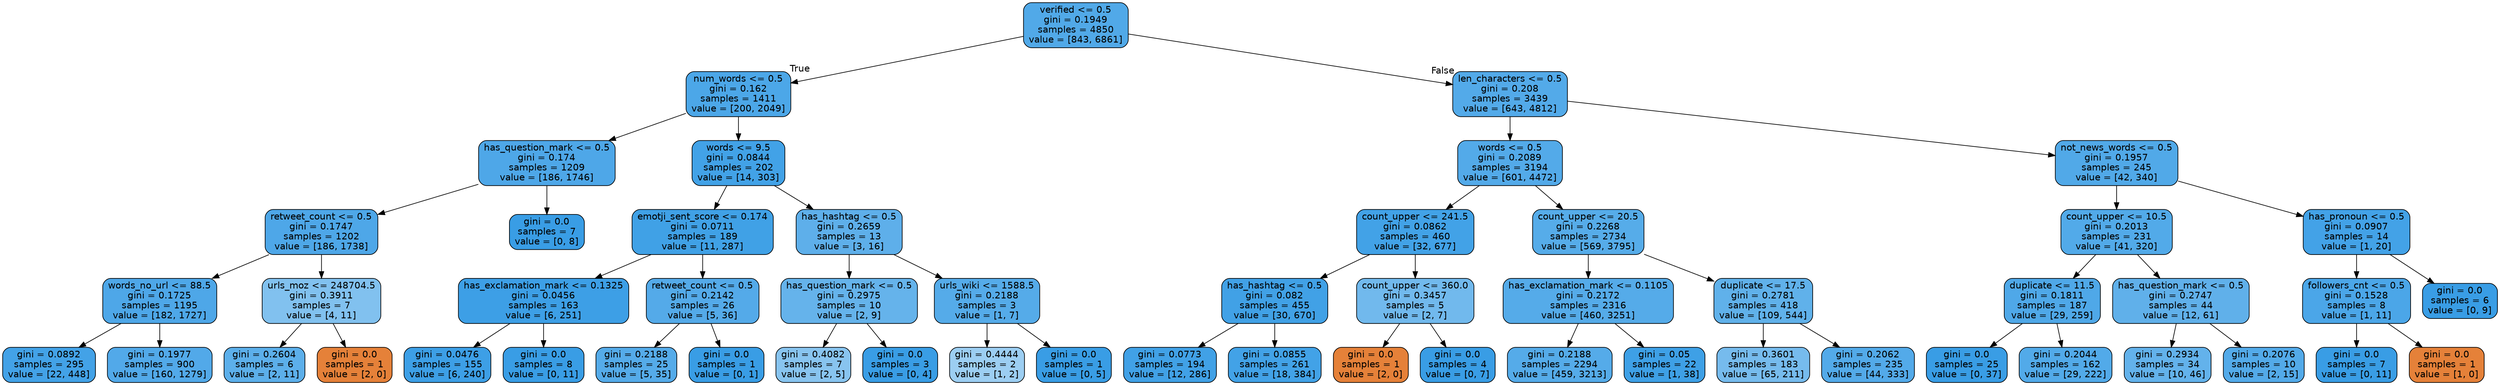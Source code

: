 digraph Tree {
node [shape=box, style="filled, rounded", color="black", fontname=helvetica] ;
edge [fontname=helvetica] ;
0 [label="verified <= 0.5\ngini = 0.1949\nsamples = 4850\nvalue = [843, 6861]", fillcolor="#399de5e0"] ;
1 [label="num_words <= 0.5\ngini = 0.162\nsamples = 1411\nvalue = [200, 2049]", fillcolor="#399de5e6"] ;
0 -> 1 [labeldistance=2.5, labelangle=45, headlabel="True"] ;
2 [label="has_question_mark <= 0.5\ngini = 0.174\nsamples = 1209\nvalue = [186, 1746]", fillcolor="#399de5e4"] ;
1 -> 2 ;
3 [label="retweet_count <= 0.5\ngini = 0.1747\nsamples = 1202\nvalue = [186, 1738]", fillcolor="#399de5e4"] ;
2 -> 3 ;
4 [label="words_no_url <= 88.5\ngini = 0.1725\nsamples = 1195\nvalue = [182, 1727]", fillcolor="#399de5e4"] ;
3 -> 4 ;
5 [label="gini = 0.0892\nsamples = 295\nvalue = [22, 448]", fillcolor="#399de5f2"] ;
4 -> 5 ;
6 [label="gini = 0.1977\nsamples = 900\nvalue = [160, 1279]", fillcolor="#399de5df"] ;
4 -> 6 ;
7 [label="urls_moz <= 248704.5\ngini = 0.3911\nsamples = 7\nvalue = [4, 11]", fillcolor="#399de5a2"] ;
3 -> 7 ;
8 [label="gini = 0.2604\nsamples = 6\nvalue = [2, 11]", fillcolor="#399de5d1"] ;
7 -> 8 ;
9 [label="gini = 0.0\nsamples = 1\nvalue = [2, 0]", fillcolor="#e58139ff"] ;
7 -> 9 ;
10 [label="gini = 0.0\nsamples = 7\nvalue = [0, 8]", fillcolor="#399de5ff"] ;
2 -> 10 ;
11 [label="words <= 9.5\ngini = 0.0844\nsamples = 202\nvalue = [14, 303]", fillcolor="#399de5f3"] ;
1 -> 11 ;
12 [label="emotji_sent_score <= 0.174\ngini = 0.0711\nsamples = 189\nvalue = [11, 287]", fillcolor="#399de5f5"] ;
11 -> 12 ;
13 [label="has_exclamation_mark <= 0.1325\ngini = 0.0456\nsamples = 163\nvalue = [6, 251]", fillcolor="#399de5f9"] ;
12 -> 13 ;
14 [label="gini = 0.0476\nsamples = 155\nvalue = [6, 240]", fillcolor="#399de5f9"] ;
13 -> 14 ;
15 [label="gini = 0.0\nsamples = 8\nvalue = [0, 11]", fillcolor="#399de5ff"] ;
13 -> 15 ;
16 [label="retweet_count <= 0.5\ngini = 0.2142\nsamples = 26\nvalue = [5, 36]", fillcolor="#399de5dc"] ;
12 -> 16 ;
17 [label="gini = 0.2188\nsamples = 25\nvalue = [5, 35]", fillcolor="#399de5db"] ;
16 -> 17 ;
18 [label="gini = 0.0\nsamples = 1\nvalue = [0, 1]", fillcolor="#399de5ff"] ;
16 -> 18 ;
19 [label="has_hashtag <= 0.5\ngini = 0.2659\nsamples = 13\nvalue = [3, 16]", fillcolor="#399de5cf"] ;
11 -> 19 ;
20 [label="has_question_mark <= 0.5\ngini = 0.2975\nsamples = 10\nvalue = [2, 9]", fillcolor="#399de5c6"] ;
19 -> 20 ;
21 [label="gini = 0.4082\nsamples = 7\nvalue = [2, 5]", fillcolor="#399de599"] ;
20 -> 21 ;
22 [label="gini = 0.0\nsamples = 3\nvalue = [0, 4]", fillcolor="#399de5ff"] ;
20 -> 22 ;
23 [label="urls_wiki <= 1588.5\ngini = 0.2188\nsamples = 3\nvalue = [1, 7]", fillcolor="#399de5db"] ;
19 -> 23 ;
24 [label="gini = 0.4444\nsamples = 2\nvalue = [1, 2]", fillcolor="#399de57f"] ;
23 -> 24 ;
25 [label="gini = 0.0\nsamples = 1\nvalue = [0, 5]", fillcolor="#399de5ff"] ;
23 -> 25 ;
26 [label="len_characters <= 0.5\ngini = 0.208\nsamples = 3439\nvalue = [643, 4812]", fillcolor="#399de5dd"] ;
0 -> 26 [labeldistance=2.5, labelangle=-45, headlabel="False"] ;
27 [label="words <= 0.5\ngini = 0.2089\nsamples = 3194\nvalue = [601, 4472]", fillcolor="#399de5dd"] ;
26 -> 27 ;
28 [label="count_upper <= 241.5\ngini = 0.0862\nsamples = 460\nvalue = [32, 677]", fillcolor="#399de5f3"] ;
27 -> 28 ;
29 [label="has_hashtag <= 0.5\ngini = 0.082\nsamples = 455\nvalue = [30, 670]", fillcolor="#399de5f4"] ;
28 -> 29 ;
30 [label="gini = 0.0773\nsamples = 194\nvalue = [12, 286]", fillcolor="#399de5f4"] ;
29 -> 30 ;
31 [label="gini = 0.0855\nsamples = 261\nvalue = [18, 384]", fillcolor="#399de5f3"] ;
29 -> 31 ;
32 [label="count_upper <= 360.0\ngini = 0.3457\nsamples = 5\nvalue = [2, 7]", fillcolor="#399de5b6"] ;
28 -> 32 ;
33 [label="gini = 0.0\nsamples = 1\nvalue = [2, 0]", fillcolor="#e58139ff"] ;
32 -> 33 ;
34 [label="gini = 0.0\nsamples = 4\nvalue = [0, 7]", fillcolor="#399de5ff"] ;
32 -> 34 ;
35 [label="count_upper <= 20.5\ngini = 0.2268\nsamples = 2734\nvalue = [569, 3795]", fillcolor="#399de5d9"] ;
27 -> 35 ;
36 [label="has_exclamation_mark <= 0.1105\ngini = 0.2172\nsamples = 2316\nvalue = [460, 3251]", fillcolor="#399de5db"] ;
35 -> 36 ;
37 [label="gini = 0.2188\nsamples = 2294\nvalue = [459, 3213]", fillcolor="#399de5db"] ;
36 -> 37 ;
38 [label="gini = 0.05\nsamples = 22\nvalue = [1, 38]", fillcolor="#399de5f8"] ;
36 -> 38 ;
39 [label="duplicate <= 17.5\ngini = 0.2781\nsamples = 418\nvalue = [109, 544]", fillcolor="#399de5cc"] ;
35 -> 39 ;
40 [label="gini = 0.3601\nsamples = 183\nvalue = [65, 211]", fillcolor="#399de5b0"] ;
39 -> 40 ;
41 [label="gini = 0.2062\nsamples = 235\nvalue = [44, 333]", fillcolor="#399de5dd"] ;
39 -> 41 ;
42 [label="not_news_words <= 0.5\ngini = 0.1957\nsamples = 245\nvalue = [42, 340]", fillcolor="#399de5e0"] ;
26 -> 42 ;
43 [label="count_upper <= 10.5\ngini = 0.2013\nsamples = 231\nvalue = [41, 320]", fillcolor="#399de5de"] ;
42 -> 43 ;
44 [label="duplicate <= 11.5\ngini = 0.1811\nsamples = 187\nvalue = [29, 259]", fillcolor="#399de5e2"] ;
43 -> 44 ;
45 [label="gini = 0.0\nsamples = 25\nvalue = [0, 37]", fillcolor="#399de5ff"] ;
44 -> 45 ;
46 [label="gini = 0.2044\nsamples = 162\nvalue = [29, 222]", fillcolor="#399de5de"] ;
44 -> 46 ;
47 [label="has_question_mark <= 0.5\ngini = 0.2747\nsamples = 44\nvalue = [12, 61]", fillcolor="#399de5cd"] ;
43 -> 47 ;
48 [label="gini = 0.2934\nsamples = 34\nvalue = [10, 46]", fillcolor="#399de5c8"] ;
47 -> 48 ;
49 [label="gini = 0.2076\nsamples = 10\nvalue = [2, 15]", fillcolor="#399de5dd"] ;
47 -> 49 ;
50 [label="has_pronoun <= 0.5\ngini = 0.0907\nsamples = 14\nvalue = [1, 20]", fillcolor="#399de5f2"] ;
42 -> 50 ;
51 [label="followers_cnt <= 0.5\ngini = 0.1528\nsamples = 8\nvalue = [1, 11]", fillcolor="#399de5e8"] ;
50 -> 51 ;
52 [label="gini = 0.0\nsamples = 7\nvalue = [0, 11]", fillcolor="#399de5ff"] ;
51 -> 52 ;
53 [label="gini = 0.0\nsamples = 1\nvalue = [1, 0]", fillcolor="#e58139ff"] ;
51 -> 53 ;
54 [label="gini = 0.0\nsamples = 6\nvalue = [0, 9]", fillcolor="#399de5ff"] ;
50 -> 54 ;
}